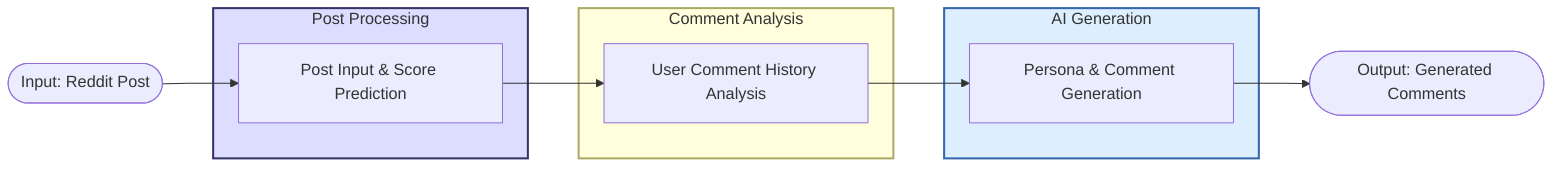 flowchart LR
    subgraph Phase1["Post Processing"]
        P1["Post Input & Score Prediction"]
    end
    
    subgraph Phase2["Comment Analysis"]
        P2["User Comment History Analysis"]
    end
    
    subgraph Phase3["AI Generation"]
        P3["Persona & Comment Generation"]
    end
    
    Start([Input: Reddit Post]) --> P1
    P1 --> P2
    P2 --> P3
    P3 --> End([Output: Generated Comments])
    
    style Phase1 fill:#DDF,stroke:#336,stroke-width:2px
    style Phase2 fill:#FFD,stroke:#AA6,stroke-width:2px
    style Phase3 fill:#DEF,stroke:#36A,stroke-width:2px